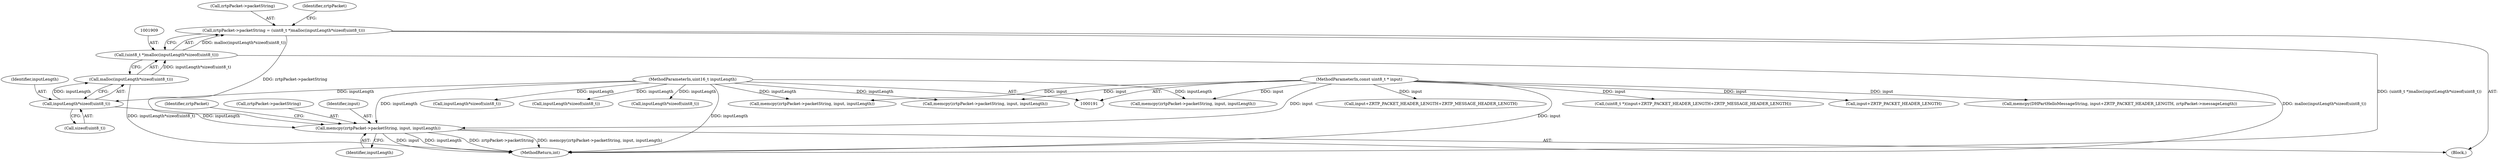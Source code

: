 digraph "0_bzrtp_bbb1e6e2f467ee4bd7b9a8c800e4f07343d7d99b@API" {
"1001915" [label="(Call,memcpy(zrtpPacket->packetString, input, inputLength))"];
"1001904" [label="(Call,zrtpPacket->packetString = (uint8_t *)malloc(inputLength*sizeof(uint8_t)))"];
"1001908" [label="(Call,(uint8_t *)malloc(inputLength*sizeof(uint8_t)))"];
"1001910" [label="(Call,malloc(inputLength*sizeof(uint8_t)))"];
"1001911" [label="(Call,inputLength*sizeof(uint8_t))"];
"1000195" [label="(MethodParameterIn,uint16_t inputLength)"];
"1000194" [label="(MethodParameterIn,const uint8_t * input)"];
"1000584" [label="(Call,inputLength*sizeof(uint8_t))"];
"1001910" [label="(Call,malloc(inputLength*sizeof(uint8_t)))"];
"1001294" [label="(Block,)"];
"1001923" [label="(Identifier,zrtpPacket)"];
"1000202" [label="(Call,(uint8_t *)(input+ZRTP_PACKET_HEADER_LENGTH+ZRTP_MESSAGE_HEADER_LENGTH))"];
"1001916" [label="(Call,zrtpPacket->packetString)"];
"1001908" [label="(Call,(uint8_t *)malloc(inputLength*sizeof(uint8_t)))"];
"1001905" [label="(Call,zrtpPacket->packetString)"];
"1001080" [label="(Call,input+ZRTP_PACKET_HEADER_LENGTH)"];
"1000891" [label="(Call,memcpy(zrtpPacket->packetString, input, inputLength))"];
"1001920" [label="(Identifier,inputLength)"];
"1000887" [label="(Call,inputLength*sizeof(uint8_t))"];
"1001912" [label="(Identifier,inputLength)"];
"1001917" [label="(Identifier,zrtpPacket)"];
"1001913" [label="(Call,sizeof(uint8_t))"];
"1000588" [label="(Call,memcpy(zrtpPacket->packetString, input, inputLength))"];
"1001919" [label="(Identifier,input)"];
"1001904" [label="(Call,zrtpPacket->packetString = (uint8_t *)malloc(inputLength*sizeof(uint8_t)))"];
"1001911" [label="(Call,inputLength*sizeof(uint8_t))"];
"1001078" [label="(Call,memcpy(DHPartHelloMessageString, input+ZRTP_PACKET_HEADER_LENGTH, zrtpPacket->messageLength))"];
"1001281" [label="(Call,inputLength*sizeof(uint8_t))"];
"1000204" [label="(Call,input+ZRTP_PACKET_HEADER_LENGTH+ZRTP_MESSAGE_HEADER_LENGTH)"];
"1001915" [label="(Call,memcpy(zrtpPacket->packetString, input, inputLength))"];
"1001966" [label="(MethodReturn,int)"];
"1000195" [label="(MethodParameterIn,uint16_t inputLength)"];
"1001285" [label="(Call,memcpy(zrtpPacket->packetString, input, inputLength))"];
"1000194" [label="(MethodParameterIn,const uint8_t * input)"];
"1001915" -> "1001294"  [label="AST: "];
"1001915" -> "1001920"  [label="CFG: "];
"1001916" -> "1001915"  [label="AST: "];
"1001919" -> "1001915"  [label="AST: "];
"1001920" -> "1001915"  [label="AST: "];
"1001923" -> "1001915"  [label="CFG: "];
"1001915" -> "1001966"  [label="DDG: zrtpPacket->packetString"];
"1001915" -> "1001966"  [label="DDG: memcpy(zrtpPacket->packetString, input, inputLength)"];
"1001915" -> "1001966"  [label="DDG: input"];
"1001915" -> "1001966"  [label="DDG: inputLength"];
"1001904" -> "1001915"  [label="DDG: zrtpPacket->packetString"];
"1000194" -> "1001915"  [label="DDG: input"];
"1001911" -> "1001915"  [label="DDG: inputLength"];
"1000195" -> "1001915"  [label="DDG: inputLength"];
"1001904" -> "1001294"  [label="AST: "];
"1001904" -> "1001908"  [label="CFG: "];
"1001905" -> "1001904"  [label="AST: "];
"1001908" -> "1001904"  [label="AST: "];
"1001917" -> "1001904"  [label="CFG: "];
"1001904" -> "1001966"  [label="DDG: (uint8_t *)malloc(inputLength*sizeof(uint8_t))"];
"1001908" -> "1001904"  [label="DDG: malloc(inputLength*sizeof(uint8_t))"];
"1001908" -> "1001910"  [label="CFG: "];
"1001909" -> "1001908"  [label="AST: "];
"1001910" -> "1001908"  [label="AST: "];
"1001908" -> "1001966"  [label="DDG: malloc(inputLength*sizeof(uint8_t))"];
"1001910" -> "1001908"  [label="DDG: inputLength*sizeof(uint8_t)"];
"1001910" -> "1001911"  [label="CFG: "];
"1001911" -> "1001910"  [label="AST: "];
"1001910" -> "1001966"  [label="DDG: inputLength*sizeof(uint8_t)"];
"1001911" -> "1001910"  [label="DDG: inputLength"];
"1001911" -> "1001913"  [label="CFG: "];
"1001912" -> "1001911"  [label="AST: "];
"1001913" -> "1001911"  [label="AST: "];
"1000195" -> "1001911"  [label="DDG: inputLength"];
"1000195" -> "1000191"  [label="AST: "];
"1000195" -> "1001966"  [label="DDG: inputLength"];
"1000195" -> "1000584"  [label="DDG: inputLength"];
"1000195" -> "1000588"  [label="DDG: inputLength"];
"1000195" -> "1000887"  [label="DDG: inputLength"];
"1000195" -> "1000891"  [label="DDG: inputLength"];
"1000195" -> "1001281"  [label="DDG: inputLength"];
"1000195" -> "1001285"  [label="DDG: inputLength"];
"1000194" -> "1000191"  [label="AST: "];
"1000194" -> "1001966"  [label="DDG: input"];
"1000194" -> "1000202"  [label="DDG: input"];
"1000194" -> "1000204"  [label="DDG: input"];
"1000194" -> "1000588"  [label="DDG: input"];
"1000194" -> "1000891"  [label="DDG: input"];
"1000194" -> "1001078"  [label="DDG: input"];
"1000194" -> "1001080"  [label="DDG: input"];
"1000194" -> "1001285"  [label="DDG: input"];
}
